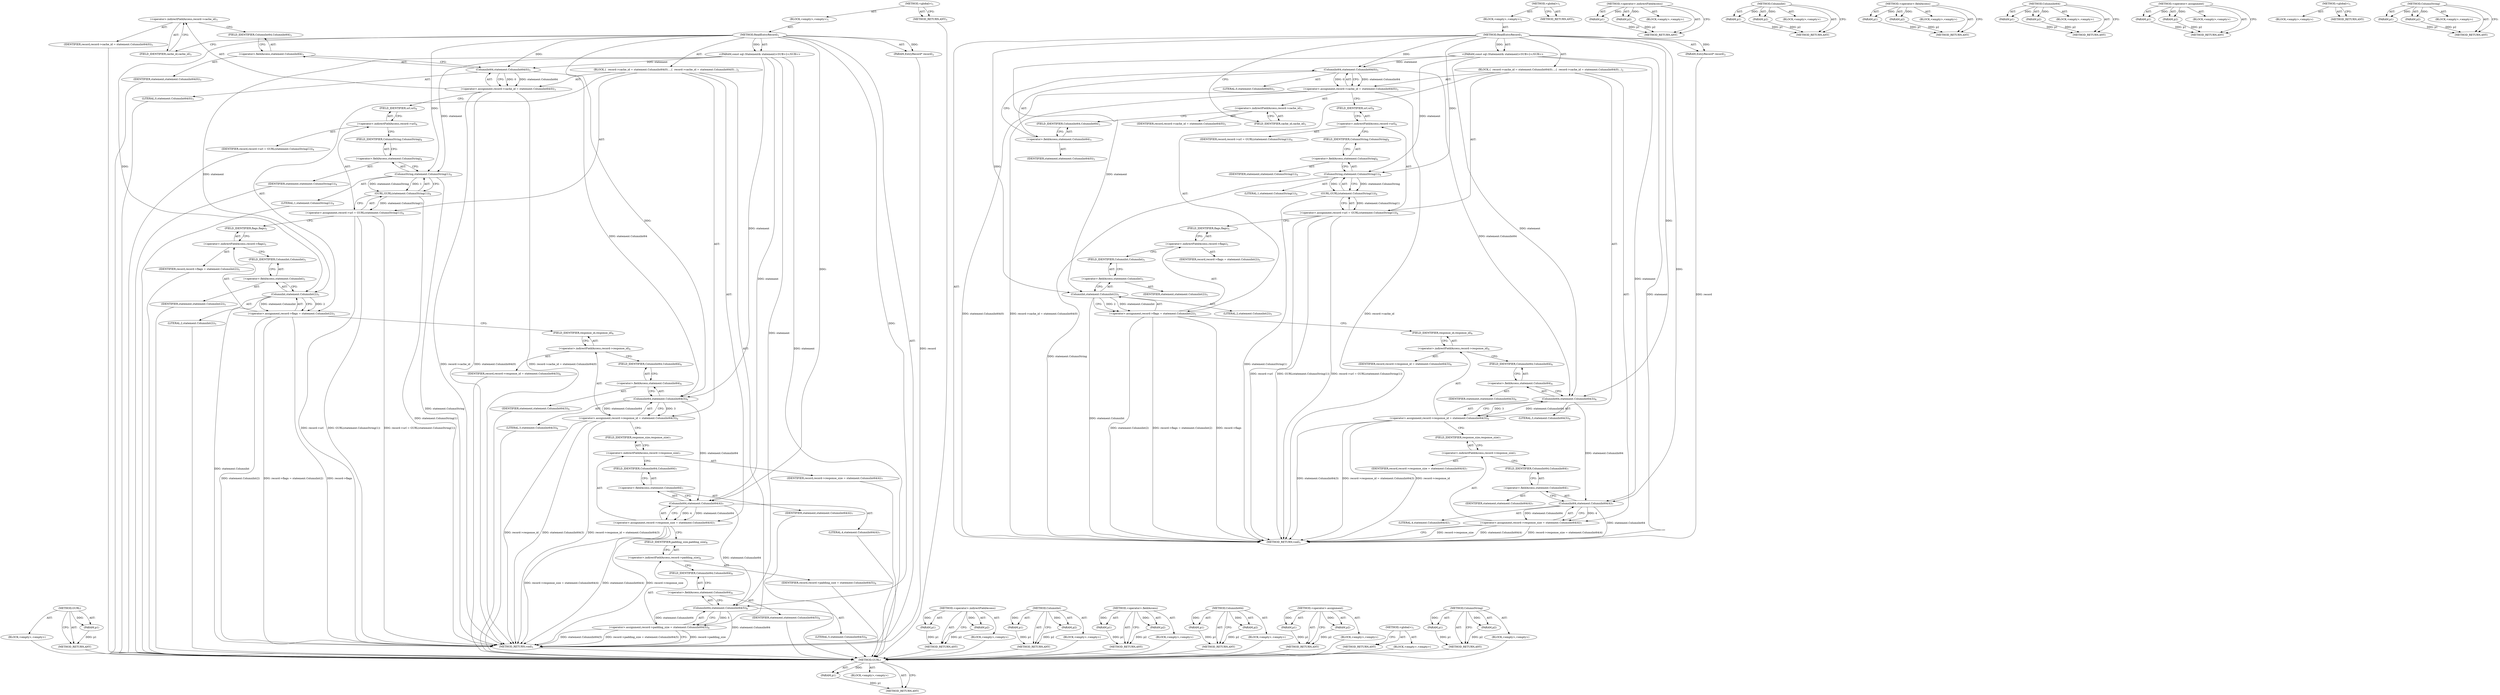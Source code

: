 digraph "ColumnString" {
vulnerable_99 [label=<(METHOD,GURL)>];
vulnerable_100 [label=<(PARAM,p1)>];
vulnerable_101 [label=<(BLOCK,&lt;empty&gt;,&lt;empty&gt;)>];
vulnerable_102 [label=<(METHOD_RETURN,ANY)>];
vulnerable_6 [label=<(METHOD,&lt;global&gt;)<SUB>1</SUB>>];
vulnerable_7 [label=<(BLOCK,&lt;empty&gt;,&lt;empty&gt;)<SUB>1</SUB>>];
vulnerable_8 [label=<(METHOD,ReadEntryRecord)<SUB>1</SUB>>];
vulnerable_9 [label="<(PARAM,const sql::Statement&amp; statement)<SUB>2</SUB>>"];
vulnerable_10 [label=<(PARAM,EntryRecord* record)<SUB>2</SUB>>];
vulnerable_11 [label=<(BLOCK,{
  record-&gt;cache_id = statement.ColumnInt64(0)...,{
  record-&gt;cache_id = statement.ColumnInt64(0)...)<SUB>2</SUB>>];
vulnerable_12 [label=<(&lt;operator&gt;.assignment,record-&gt;cache_id = statement.ColumnInt64(0))<SUB>3</SUB>>];
vulnerable_13 [label=<(&lt;operator&gt;.indirectFieldAccess,record-&gt;cache_id)<SUB>3</SUB>>];
vulnerable_14 [label=<(IDENTIFIER,record,record-&gt;cache_id = statement.ColumnInt64(0))<SUB>3</SUB>>];
vulnerable_15 [label=<(FIELD_IDENTIFIER,cache_id,cache_id)<SUB>3</SUB>>];
vulnerable_16 [label=<(ColumnInt64,statement.ColumnInt64(0))<SUB>3</SUB>>];
vulnerable_17 [label=<(&lt;operator&gt;.fieldAccess,statement.ColumnInt64)<SUB>3</SUB>>];
vulnerable_18 [label=<(IDENTIFIER,statement,statement.ColumnInt64(0))<SUB>3</SUB>>];
vulnerable_19 [label=<(FIELD_IDENTIFIER,ColumnInt64,ColumnInt64)<SUB>3</SUB>>];
vulnerable_20 [label=<(LITERAL,0,statement.ColumnInt64(0))<SUB>3</SUB>>];
vulnerable_21 [label=<(&lt;operator&gt;.assignment,record-&gt;url = GURL(statement.ColumnString(1)))<SUB>4</SUB>>];
vulnerable_22 [label=<(&lt;operator&gt;.indirectFieldAccess,record-&gt;url)<SUB>4</SUB>>];
vulnerable_23 [label=<(IDENTIFIER,record,record-&gt;url = GURL(statement.ColumnString(1)))<SUB>4</SUB>>];
vulnerable_24 [label=<(FIELD_IDENTIFIER,url,url)<SUB>4</SUB>>];
vulnerable_25 [label=<(GURL,GURL(statement.ColumnString(1)))<SUB>4</SUB>>];
vulnerable_26 [label=<(ColumnString,statement.ColumnString(1))<SUB>4</SUB>>];
vulnerable_27 [label=<(&lt;operator&gt;.fieldAccess,statement.ColumnString)<SUB>4</SUB>>];
vulnerable_28 [label=<(IDENTIFIER,statement,statement.ColumnString(1))<SUB>4</SUB>>];
vulnerable_29 [label=<(FIELD_IDENTIFIER,ColumnString,ColumnString)<SUB>4</SUB>>];
vulnerable_30 [label=<(LITERAL,1,statement.ColumnString(1))<SUB>4</SUB>>];
vulnerable_31 [label=<(&lt;operator&gt;.assignment,record-&gt;flags = statement.ColumnInt(2))<SUB>5</SUB>>];
vulnerable_32 [label=<(&lt;operator&gt;.indirectFieldAccess,record-&gt;flags)<SUB>5</SUB>>];
vulnerable_33 [label=<(IDENTIFIER,record,record-&gt;flags = statement.ColumnInt(2))<SUB>5</SUB>>];
vulnerable_34 [label=<(FIELD_IDENTIFIER,flags,flags)<SUB>5</SUB>>];
vulnerable_35 [label=<(ColumnInt,statement.ColumnInt(2))<SUB>5</SUB>>];
vulnerable_36 [label=<(&lt;operator&gt;.fieldAccess,statement.ColumnInt)<SUB>5</SUB>>];
vulnerable_37 [label=<(IDENTIFIER,statement,statement.ColumnInt(2))<SUB>5</SUB>>];
vulnerable_38 [label=<(FIELD_IDENTIFIER,ColumnInt,ColumnInt)<SUB>5</SUB>>];
vulnerable_39 [label=<(LITERAL,2,statement.ColumnInt(2))<SUB>5</SUB>>];
vulnerable_40 [label=<(&lt;operator&gt;.assignment,record-&gt;response_id = statement.ColumnInt64(3))<SUB>6</SUB>>];
vulnerable_41 [label=<(&lt;operator&gt;.indirectFieldAccess,record-&gt;response_id)<SUB>6</SUB>>];
vulnerable_42 [label=<(IDENTIFIER,record,record-&gt;response_id = statement.ColumnInt64(3))<SUB>6</SUB>>];
vulnerable_43 [label=<(FIELD_IDENTIFIER,response_id,response_id)<SUB>6</SUB>>];
vulnerable_44 [label=<(ColumnInt64,statement.ColumnInt64(3))<SUB>6</SUB>>];
vulnerable_45 [label=<(&lt;operator&gt;.fieldAccess,statement.ColumnInt64)<SUB>6</SUB>>];
vulnerable_46 [label=<(IDENTIFIER,statement,statement.ColumnInt64(3))<SUB>6</SUB>>];
vulnerable_47 [label=<(FIELD_IDENTIFIER,ColumnInt64,ColumnInt64)<SUB>6</SUB>>];
vulnerable_48 [label=<(LITERAL,3,statement.ColumnInt64(3))<SUB>6</SUB>>];
vulnerable_49 [label=<(&lt;operator&gt;.assignment,record-&gt;response_size = statement.ColumnInt64(4))<SUB>7</SUB>>];
vulnerable_50 [label=<(&lt;operator&gt;.indirectFieldAccess,record-&gt;response_size)<SUB>7</SUB>>];
vulnerable_51 [label=<(IDENTIFIER,record,record-&gt;response_size = statement.ColumnInt64(4))<SUB>7</SUB>>];
vulnerable_52 [label=<(FIELD_IDENTIFIER,response_size,response_size)<SUB>7</SUB>>];
vulnerable_53 [label=<(ColumnInt64,statement.ColumnInt64(4))<SUB>7</SUB>>];
vulnerable_54 [label=<(&lt;operator&gt;.fieldAccess,statement.ColumnInt64)<SUB>7</SUB>>];
vulnerable_55 [label=<(IDENTIFIER,statement,statement.ColumnInt64(4))<SUB>7</SUB>>];
vulnerable_56 [label=<(FIELD_IDENTIFIER,ColumnInt64,ColumnInt64)<SUB>7</SUB>>];
vulnerable_57 [label=<(LITERAL,4,statement.ColumnInt64(4))<SUB>7</SUB>>];
vulnerable_58 [label=<(METHOD_RETURN,void)<SUB>1</SUB>>];
vulnerable_60 [label=<(METHOD_RETURN,ANY)<SUB>1</SUB>>];
vulnerable_84 [label=<(METHOD,&lt;operator&gt;.indirectFieldAccess)>];
vulnerable_85 [label=<(PARAM,p1)>];
vulnerable_86 [label=<(PARAM,p2)>];
vulnerable_87 [label=<(BLOCK,&lt;empty&gt;,&lt;empty&gt;)>];
vulnerable_88 [label=<(METHOD_RETURN,ANY)>];
vulnerable_108 [label=<(METHOD,ColumnInt)>];
vulnerable_109 [label=<(PARAM,p1)>];
vulnerable_110 [label=<(PARAM,p2)>];
vulnerable_111 [label=<(BLOCK,&lt;empty&gt;,&lt;empty&gt;)>];
vulnerable_112 [label=<(METHOD_RETURN,ANY)>];
vulnerable_94 [label=<(METHOD,&lt;operator&gt;.fieldAccess)>];
vulnerable_95 [label=<(PARAM,p1)>];
vulnerable_96 [label=<(PARAM,p2)>];
vulnerable_97 [label=<(BLOCK,&lt;empty&gt;,&lt;empty&gt;)>];
vulnerable_98 [label=<(METHOD_RETURN,ANY)>];
vulnerable_89 [label=<(METHOD,ColumnInt64)>];
vulnerable_90 [label=<(PARAM,p1)>];
vulnerable_91 [label=<(PARAM,p2)>];
vulnerable_92 [label=<(BLOCK,&lt;empty&gt;,&lt;empty&gt;)>];
vulnerable_93 [label=<(METHOD_RETURN,ANY)>];
vulnerable_79 [label=<(METHOD,&lt;operator&gt;.assignment)>];
vulnerable_80 [label=<(PARAM,p1)>];
vulnerable_81 [label=<(PARAM,p2)>];
vulnerable_82 [label=<(BLOCK,&lt;empty&gt;,&lt;empty&gt;)>];
vulnerable_83 [label=<(METHOD_RETURN,ANY)>];
vulnerable_73 [label=<(METHOD,&lt;global&gt;)<SUB>1</SUB>>];
vulnerable_74 [label=<(BLOCK,&lt;empty&gt;,&lt;empty&gt;)>];
vulnerable_75 [label=<(METHOD_RETURN,ANY)>];
vulnerable_103 [label=<(METHOD,ColumnString)>];
vulnerable_104 [label=<(PARAM,p1)>];
vulnerable_105 [label=<(PARAM,p2)>];
vulnerable_106 [label=<(BLOCK,&lt;empty&gt;,&lt;empty&gt;)>];
vulnerable_107 [label=<(METHOD_RETURN,ANY)>];
fixed_108 [label=<(METHOD,GURL)>];
fixed_109 [label=<(PARAM,p1)>];
fixed_110 [label=<(BLOCK,&lt;empty&gt;,&lt;empty&gt;)>];
fixed_111 [label=<(METHOD_RETURN,ANY)>];
fixed_6 [label=<(METHOD,&lt;global&gt;)<SUB>1</SUB>>];
fixed_7 [label=<(BLOCK,&lt;empty&gt;,&lt;empty&gt;)<SUB>1</SUB>>];
fixed_8 [label=<(METHOD,ReadEntryRecord)<SUB>1</SUB>>];
fixed_9 [label="<(PARAM,const sql::Statement&amp; statement)<SUB>2</SUB>>"];
fixed_10 [label=<(PARAM,EntryRecord* record)<SUB>2</SUB>>];
fixed_11 [label=<(BLOCK,{
  record-&gt;cache_id = statement.ColumnInt64(0)...,{
  record-&gt;cache_id = statement.ColumnInt64(0)...)<SUB>2</SUB>>];
fixed_12 [label=<(&lt;operator&gt;.assignment,record-&gt;cache_id = statement.ColumnInt64(0))<SUB>3</SUB>>];
fixed_13 [label=<(&lt;operator&gt;.indirectFieldAccess,record-&gt;cache_id)<SUB>3</SUB>>];
fixed_14 [label=<(IDENTIFIER,record,record-&gt;cache_id = statement.ColumnInt64(0))<SUB>3</SUB>>];
fixed_15 [label=<(FIELD_IDENTIFIER,cache_id,cache_id)<SUB>3</SUB>>];
fixed_16 [label=<(ColumnInt64,statement.ColumnInt64(0))<SUB>3</SUB>>];
fixed_17 [label=<(&lt;operator&gt;.fieldAccess,statement.ColumnInt64)<SUB>3</SUB>>];
fixed_18 [label=<(IDENTIFIER,statement,statement.ColumnInt64(0))<SUB>3</SUB>>];
fixed_19 [label=<(FIELD_IDENTIFIER,ColumnInt64,ColumnInt64)<SUB>3</SUB>>];
fixed_20 [label=<(LITERAL,0,statement.ColumnInt64(0))<SUB>3</SUB>>];
fixed_21 [label=<(&lt;operator&gt;.assignment,record-&gt;url = GURL(statement.ColumnString(1)))<SUB>4</SUB>>];
fixed_22 [label=<(&lt;operator&gt;.indirectFieldAccess,record-&gt;url)<SUB>4</SUB>>];
fixed_23 [label=<(IDENTIFIER,record,record-&gt;url = GURL(statement.ColumnString(1)))<SUB>4</SUB>>];
fixed_24 [label=<(FIELD_IDENTIFIER,url,url)<SUB>4</SUB>>];
fixed_25 [label=<(GURL,GURL(statement.ColumnString(1)))<SUB>4</SUB>>];
fixed_26 [label=<(ColumnString,statement.ColumnString(1))<SUB>4</SUB>>];
fixed_27 [label=<(&lt;operator&gt;.fieldAccess,statement.ColumnString)<SUB>4</SUB>>];
fixed_28 [label=<(IDENTIFIER,statement,statement.ColumnString(1))<SUB>4</SUB>>];
fixed_29 [label=<(FIELD_IDENTIFIER,ColumnString,ColumnString)<SUB>4</SUB>>];
fixed_30 [label=<(LITERAL,1,statement.ColumnString(1))<SUB>4</SUB>>];
fixed_31 [label=<(&lt;operator&gt;.assignment,record-&gt;flags = statement.ColumnInt(2))<SUB>5</SUB>>];
fixed_32 [label=<(&lt;operator&gt;.indirectFieldAccess,record-&gt;flags)<SUB>5</SUB>>];
fixed_33 [label=<(IDENTIFIER,record,record-&gt;flags = statement.ColumnInt(2))<SUB>5</SUB>>];
fixed_34 [label=<(FIELD_IDENTIFIER,flags,flags)<SUB>5</SUB>>];
fixed_35 [label=<(ColumnInt,statement.ColumnInt(2))<SUB>5</SUB>>];
fixed_36 [label=<(&lt;operator&gt;.fieldAccess,statement.ColumnInt)<SUB>5</SUB>>];
fixed_37 [label=<(IDENTIFIER,statement,statement.ColumnInt(2))<SUB>5</SUB>>];
fixed_38 [label=<(FIELD_IDENTIFIER,ColumnInt,ColumnInt)<SUB>5</SUB>>];
fixed_39 [label=<(LITERAL,2,statement.ColumnInt(2))<SUB>5</SUB>>];
fixed_40 [label=<(&lt;operator&gt;.assignment,record-&gt;response_id = statement.ColumnInt64(3))<SUB>6</SUB>>];
fixed_41 [label=<(&lt;operator&gt;.indirectFieldAccess,record-&gt;response_id)<SUB>6</SUB>>];
fixed_42 [label=<(IDENTIFIER,record,record-&gt;response_id = statement.ColumnInt64(3))<SUB>6</SUB>>];
fixed_43 [label=<(FIELD_IDENTIFIER,response_id,response_id)<SUB>6</SUB>>];
fixed_44 [label=<(ColumnInt64,statement.ColumnInt64(3))<SUB>6</SUB>>];
fixed_45 [label=<(&lt;operator&gt;.fieldAccess,statement.ColumnInt64)<SUB>6</SUB>>];
fixed_46 [label=<(IDENTIFIER,statement,statement.ColumnInt64(3))<SUB>6</SUB>>];
fixed_47 [label=<(FIELD_IDENTIFIER,ColumnInt64,ColumnInt64)<SUB>6</SUB>>];
fixed_48 [label=<(LITERAL,3,statement.ColumnInt64(3))<SUB>6</SUB>>];
fixed_49 [label=<(&lt;operator&gt;.assignment,record-&gt;response_size = statement.ColumnInt64(4))<SUB>7</SUB>>];
fixed_50 [label=<(&lt;operator&gt;.indirectFieldAccess,record-&gt;response_size)<SUB>7</SUB>>];
fixed_51 [label=<(IDENTIFIER,record,record-&gt;response_size = statement.ColumnInt64(4))<SUB>7</SUB>>];
fixed_52 [label=<(FIELD_IDENTIFIER,response_size,response_size)<SUB>7</SUB>>];
fixed_53 [label=<(ColumnInt64,statement.ColumnInt64(4))<SUB>7</SUB>>];
fixed_54 [label=<(&lt;operator&gt;.fieldAccess,statement.ColumnInt64)<SUB>7</SUB>>];
fixed_55 [label=<(IDENTIFIER,statement,statement.ColumnInt64(4))<SUB>7</SUB>>];
fixed_56 [label=<(FIELD_IDENTIFIER,ColumnInt64,ColumnInt64)<SUB>7</SUB>>];
fixed_57 [label=<(LITERAL,4,statement.ColumnInt64(4))<SUB>7</SUB>>];
fixed_58 [label=<(&lt;operator&gt;.assignment,record-&gt;padding_size = statement.ColumnInt64(5))<SUB>8</SUB>>];
fixed_59 [label=<(&lt;operator&gt;.indirectFieldAccess,record-&gt;padding_size)<SUB>8</SUB>>];
fixed_60 [label=<(IDENTIFIER,record,record-&gt;padding_size = statement.ColumnInt64(5))<SUB>8</SUB>>];
fixed_61 [label=<(FIELD_IDENTIFIER,padding_size,padding_size)<SUB>8</SUB>>];
fixed_62 [label=<(ColumnInt64,statement.ColumnInt64(5))<SUB>8</SUB>>];
fixed_63 [label=<(&lt;operator&gt;.fieldAccess,statement.ColumnInt64)<SUB>8</SUB>>];
fixed_64 [label=<(IDENTIFIER,statement,statement.ColumnInt64(5))<SUB>8</SUB>>];
fixed_65 [label=<(FIELD_IDENTIFIER,ColumnInt64,ColumnInt64)<SUB>8</SUB>>];
fixed_66 [label=<(LITERAL,5,statement.ColumnInt64(5))<SUB>8</SUB>>];
fixed_67 [label=<(METHOD_RETURN,void)<SUB>1</SUB>>];
fixed_69 [label=<(METHOD_RETURN,ANY)<SUB>1</SUB>>];
fixed_93 [label=<(METHOD,&lt;operator&gt;.indirectFieldAccess)>];
fixed_94 [label=<(PARAM,p1)>];
fixed_95 [label=<(PARAM,p2)>];
fixed_96 [label=<(BLOCK,&lt;empty&gt;,&lt;empty&gt;)>];
fixed_97 [label=<(METHOD_RETURN,ANY)>];
fixed_117 [label=<(METHOD,ColumnInt)>];
fixed_118 [label=<(PARAM,p1)>];
fixed_119 [label=<(PARAM,p2)>];
fixed_120 [label=<(BLOCK,&lt;empty&gt;,&lt;empty&gt;)>];
fixed_121 [label=<(METHOD_RETURN,ANY)>];
fixed_103 [label=<(METHOD,&lt;operator&gt;.fieldAccess)>];
fixed_104 [label=<(PARAM,p1)>];
fixed_105 [label=<(PARAM,p2)>];
fixed_106 [label=<(BLOCK,&lt;empty&gt;,&lt;empty&gt;)>];
fixed_107 [label=<(METHOD_RETURN,ANY)>];
fixed_98 [label=<(METHOD,ColumnInt64)>];
fixed_99 [label=<(PARAM,p1)>];
fixed_100 [label=<(PARAM,p2)>];
fixed_101 [label=<(BLOCK,&lt;empty&gt;,&lt;empty&gt;)>];
fixed_102 [label=<(METHOD_RETURN,ANY)>];
fixed_88 [label=<(METHOD,&lt;operator&gt;.assignment)>];
fixed_89 [label=<(PARAM,p1)>];
fixed_90 [label=<(PARAM,p2)>];
fixed_91 [label=<(BLOCK,&lt;empty&gt;,&lt;empty&gt;)>];
fixed_92 [label=<(METHOD_RETURN,ANY)>];
fixed_82 [label=<(METHOD,&lt;global&gt;)<SUB>1</SUB>>];
fixed_83 [label=<(BLOCK,&lt;empty&gt;,&lt;empty&gt;)>];
fixed_84 [label=<(METHOD_RETURN,ANY)>];
fixed_112 [label=<(METHOD,ColumnString)>];
fixed_113 [label=<(PARAM,p1)>];
fixed_114 [label=<(PARAM,p2)>];
fixed_115 [label=<(BLOCK,&lt;empty&gt;,&lt;empty&gt;)>];
fixed_116 [label=<(METHOD_RETURN,ANY)>];
vulnerable_99 -> vulnerable_100  [key=0, label="AST: "];
vulnerable_99 -> vulnerable_100  [key=1, label="DDG: "];
vulnerable_99 -> vulnerable_101  [key=0, label="AST: "];
vulnerable_99 -> vulnerable_102  [key=0, label="AST: "];
vulnerable_99 -> vulnerable_102  [key=1, label="CFG: "];
vulnerable_100 -> vulnerable_102  [key=0, label="DDG: p1"];
vulnerable_6 -> vulnerable_7  [key=0, label="AST: "];
vulnerable_6 -> vulnerable_60  [key=0, label="AST: "];
vulnerable_6 -> vulnerable_60  [key=1, label="CFG: "];
vulnerable_7 -> vulnerable_8  [key=0, label="AST: "];
vulnerable_8 -> vulnerable_9  [key=0, label="AST: "];
vulnerable_8 -> vulnerable_9  [key=1, label="DDG: "];
vulnerable_8 -> vulnerable_10  [key=0, label="AST: "];
vulnerable_8 -> vulnerable_10  [key=1, label="DDG: "];
vulnerable_8 -> vulnerable_11  [key=0, label="AST: "];
vulnerable_8 -> vulnerable_58  [key=0, label="AST: "];
vulnerable_8 -> vulnerable_15  [key=0, label="CFG: "];
vulnerable_8 -> vulnerable_16  [key=0, label="DDG: "];
vulnerable_8 -> vulnerable_35  [key=0, label="DDG: "];
vulnerable_8 -> vulnerable_44  [key=0, label="DDG: "];
vulnerable_8 -> vulnerable_53  [key=0, label="DDG: "];
vulnerable_8 -> vulnerable_26  [key=0, label="DDG: "];
vulnerable_9 -> vulnerable_58  [key=0, label="DDG: statement"];
vulnerable_9 -> vulnerable_16  [key=0, label="DDG: statement"];
vulnerable_9 -> vulnerable_35  [key=0, label="DDG: statement"];
vulnerable_9 -> vulnerable_44  [key=0, label="DDG: statement"];
vulnerable_9 -> vulnerable_53  [key=0, label="DDG: statement"];
vulnerable_9 -> vulnerable_26  [key=0, label="DDG: statement"];
vulnerable_10 -> vulnerable_58  [key=0, label="DDG: record"];
vulnerable_11 -> vulnerable_12  [key=0, label="AST: "];
vulnerable_11 -> vulnerable_21  [key=0, label="AST: "];
vulnerable_11 -> vulnerable_31  [key=0, label="AST: "];
vulnerable_11 -> vulnerable_40  [key=0, label="AST: "];
vulnerable_11 -> vulnerable_49  [key=0, label="AST: "];
vulnerable_12 -> vulnerable_13  [key=0, label="AST: "];
vulnerable_12 -> vulnerable_16  [key=0, label="AST: "];
vulnerable_12 -> vulnerable_24  [key=0, label="CFG: "];
vulnerable_12 -> vulnerable_58  [key=0, label="DDG: record-&gt;cache_id"];
vulnerable_12 -> vulnerable_58  [key=1, label="DDG: statement.ColumnInt64(0)"];
vulnerable_12 -> vulnerable_58  [key=2, label="DDG: record-&gt;cache_id = statement.ColumnInt64(0)"];
vulnerable_13 -> vulnerable_14  [key=0, label="AST: "];
vulnerable_13 -> vulnerable_15  [key=0, label="AST: "];
vulnerable_13 -> vulnerable_19  [key=0, label="CFG: "];
vulnerable_15 -> vulnerable_13  [key=0, label="CFG: "];
vulnerable_16 -> vulnerable_17  [key=0, label="AST: "];
vulnerable_16 -> vulnerable_20  [key=0, label="AST: "];
vulnerable_16 -> vulnerable_12  [key=0, label="CFG: "];
vulnerable_16 -> vulnerable_12  [key=1, label="DDG: statement.ColumnInt64"];
vulnerable_16 -> vulnerable_12  [key=2, label="DDG: 0"];
vulnerable_16 -> vulnerable_44  [key=0, label="DDG: statement.ColumnInt64"];
vulnerable_17 -> vulnerable_18  [key=0, label="AST: "];
vulnerable_17 -> vulnerable_19  [key=0, label="AST: "];
vulnerable_17 -> vulnerable_16  [key=0, label="CFG: "];
vulnerable_19 -> vulnerable_17  [key=0, label="CFG: "];
vulnerable_21 -> vulnerable_22  [key=0, label="AST: "];
vulnerable_21 -> vulnerable_25  [key=0, label="AST: "];
vulnerable_21 -> vulnerable_34  [key=0, label="CFG: "];
vulnerable_21 -> vulnerable_58  [key=0, label="DDG: record-&gt;url"];
vulnerable_21 -> vulnerable_58  [key=1, label="DDG: GURL(statement.ColumnString(1))"];
vulnerable_21 -> vulnerable_58  [key=2, label="DDG: record-&gt;url = GURL(statement.ColumnString(1))"];
vulnerable_22 -> vulnerable_23  [key=0, label="AST: "];
vulnerable_22 -> vulnerable_24  [key=0, label="AST: "];
vulnerable_22 -> vulnerable_29  [key=0, label="CFG: "];
vulnerable_24 -> vulnerable_22  [key=0, label="CFG: "];
vulnerable_25 -> vulnerable_26  [key=0, label="AST: "];
vulnerable_25 -> vulnerable_21  [key=0, label="CFG: "];
vulnerable_25 -> vulnerable_21  [key=1, label="DDG: statement.ColumnString(1)"];
vulnerable_25 -> vulnerable_58  [key=0, label="DDG: statement.ColumnString(1)"];
vulnerable_26 -> vulnerable_27  [key=0, label="AST: "];
vulnerable_26 -> vulnerable_30  [key=0, label="AST: "];
vulnerable_26 -> vulnerable_25  [key=0, label="CFG: "];
vulnerable_26 -> vulnerable_25  [key=1, label="DDG: statement.ColumnString"];
vulnerable_26 -> vulnerable_25  [key=2, label="DDG: 1"];
vulnerable_26 -> vulnerable_58  [key=0, label="DDG: statement.ColumnString"];
vulnerable_27 -> vulnerable_28  [key=0, label="AST: "];
vulnerable_27 -> vulnerable_29  [key=0, label="AST: "];
vulnerable_27 -> vulnerable_26  [key=0, label="CFG: "];
vulnerable_29 -> vulnerable_27  [key=0, label="CFG: "];
vulnerable_31 -> vulnerable_32  [key=0, label="AST: "];
vulnerable_31 -> vulnerable_35  [key=0, label="AST: "];
vulnerable_31 -> vulnerable_43  [key=0, label="CFG: "];
vulnerable_31 -> vulnerable_58  [key=0, label="DDG: record-&gt;flags"];
vulnerable_31 -> vulnerable_58  [key=1, label="DDG: statement.ColumnInt(2)"];
vulnerable_31 -> vulnerable_58  [key=2, label="DDG: record-&gt;flags = statement.ColumnInt(2)"];
vulnerable_32 -> vulnerable_33  [key=0, label="AST: "];
vulnerable_32 -> vulnerable_34  [key=0, label="AST: "];
vulnerable_32 -> vulnerable_38  [key=0, label="CFG: "];
vulnerable_34 -> vulnerable_32  [key=0, label="CFG: "];
vulnerable_35 -> vulnerable_36  [key=0, label="AST: "];
vulnerable_35 -> vulnerable_39  [key=0, label="AST: "];
vulnerable_35 -> vulnerable_31  [key=0, label="CFG: "];
vulnerable_35 -> vulnerable_31  [key=1, label="DDG: statement.ColumnInt"];
vulnerable_35 -> vulnerable_31  [key=2, label="DDG: 2"];
vulnerable_35 -> vulnerable_58  [key=0, label="DDG: statement.ColumnInt"];
vulnerable_36 -> vulnerable_37  [key=0, label="AST: "];
vulnerable_36 -> vulnerable_38  [key=0, label="AST: "];
vulnerable_36 -> vulnerable_35  [key=0, label="CFG: "];
vulnerable_38 -> vulnerable_36  [key=0, label="CFG: "];
vulnerable_40 -> vulnerable_41  [key=0, label="AST: "];
vulnerable_40 -> vulnerable_44  [key=0, label="AST: "];
vulnerable_40 -> vulnerable_52  [key=0, label="CFG: "];
vulnerable_40 -> vulnerable_58  [key=0, label="DDG: record-&gt;response_id"];
vulnerable_40 -> vulnerable_58  [key=1, label="DDG: statement.ColumnInt64(3)"];
vulnerable_40 -> vulnerable_58  [key=2, label="DDG: record-&gt;response_id = statement.ColumnInt64(3)"];
vulnerable_41 -> vulnerable_42  [key=0, label="AST: "];
vulnerable_41 -> vulnerable_43  [key=0, label="AST: "];
vulnerable_41 -> vulnerable_47  [key=0, label="CFG: "];
vulnerable_43 -> vulnerable_41  [key=0, label="CFG: "];
vulnerable_44 -> vulnerable_45  [key=0, label="AST: "];
vulnerable_44 -> vulnerable_48  [key=0, label="AST: "];
vulnerable_44 -> vulnerable_40  [key=0, label="CFG: "];
vulnerable_44 -> vulnerable_40  [key=1, label="DDG: statement.ColumnInt64"];
vulnerable_44 -> vulnerable_40  [key=2, label="DDG: 3"];
vulnerable_44 -> vulnerable_53  [key=0, label="DDG: statement.ColumnInt64"];
vulnerable_45 -> vulnerable_46  [key=0, label="AST: "];
vulnerable_45 -> vulnerable_47  [key=0, label="AST: "];
vulnerable_45 -> vulnerable_44  [key=0, label="CFG: "];
vulnerable_47 -> vulnerable_45  [key=0, label="CFG: "];
vulnerable_49 -> vulnerable_50  [key=0, label="AST: "];
vulnerable_49 -> vulnerable_53  [key=0, label="AST: "];
vulnerable_49 -> vulnerable_58  [key=0, label="CFG: "];
vulnerable_49 -> vulnerable_58  [key=1, label="DDG: record-&gt;response_size"];
vulnerable_49 -> vulnerable_58  [key=2, label="DDG: statement.ColumnInt64(4)"];
vulnerable_49 -> vulnerable_58  [key=3, label="DDG: record-&gt;response_size = statement.ColumnInt64(4)"];
vulnerable_50 -> vulnerable_51  [key=0, label="AST: "];
vulnerable_50 -> vulnerable_52  [key=0, label="AST: "];
vulnerable_50 -> vulnerable_56  [key=0, label="CFG: "];
vulnerable_52 -> vulnerable_50  [key=0, label="CFG: "];
vulnerable_53 -> vulnerable_54  [key=0, label="AST: "];
vulnerable_53 -> vulnerable_57  [key=0, label="AST: "];
vulnerable_53 -> vulnerable_49  [key=0, label="CFG: "];
vulnerable_53 -> vulnerable_49  [key=1, label="DDG: statement.ColumnInt64"];
vulnerable_53 -> vulnerable_49  [key=2, label="DDG: 4"];
vulnerable_53 -> vulnerable_58  [key=0, label="DDG: statement.ColumnInt64"];
vulnerable_54 -> vulnerable_55  [key=0, label="AST: "];
vulnerable_54 -> vulnerable_56  [key=0, label="AST: "];
vulnerable_54 -> vulnerable_53  [key=0, label="CFG: "];
vulnerable_56 -> vulnerable_54  [key=0, label="CFG: "];
vulnerable_84 -> vulnerable_85  [key=0, label="AST: "];
vulnerable_84 -> vulnerable_85  [key=1, label="DDG: "];
vulnerable_84 -> vulnerable_87  [key=0, label="AST: "];
vulnerable_84 -> vulnerable_86  [key=0, label="AST: "];
vulnerable_84 -> vulnerable_86  [key=1, label="DDG: "];
vulnerable_84 -> vulnerable_88  [key=0, label="AST: "];
vulnerable_84 -> vulnerable_88  [key=1, label="CFG: "];
vulnerable_85 -> vulnerable_88  [key=0, label="DDG: p1"];
vulnerable_86 -> vulnerable_88  [key=0, label="DDG: p2"];
vulnerable_108 -> vulnerable_109  [key=0, label="AST: "];
vulnerable_108 -> vulnerable_109  [key=1, label="DDG: "];
vulnerable_108 -> vulnerable_111  [key=0, label="AST: "];
vulnerable_108 -> vulnerable_110  [key=0, label="AST: "];
vulnerable_108 -> vulnerable_110  [key=1, label="DDG: "];
vulnerable_108 -> vulnerable_112  [key=0, label="AST: "];
vulnerable_108 -> vulnerable_112  [key=1, label="CFG: "];
vulnerable_109 -> vulnerable_112  [key=0, label="DDG: p1"];
vulnerable_110 -> vulnerable_112  [key=0, label="DDG: p2"];
vulnerable_94 -> vulnerable_95  [key=0, label="AST: "];
vulnerable_94 -> vulnerable_95  [key=1, label="DDG: "];
vulnerable_94 -> vulnerable_97  [key=0, label="AST: "];
vulnerable_94 -> vulnerable_96  [key=0, label="AST: "];
vulnerable_94 -> vulnerable_96  [key=1, label="DDG: "];
vulnerable_94 -> vulnerable_98  [key=0, label="AST: "];
vulnerable_94 -> vulnerable_98  [key=1, label="CFG: "];
vulnerable_95 -> vulnerable_98  [key=0, label="DDG: p1"];
vulnerable_96 -> vulnerable_98  [key=0, label="DDG: p2"];
vulnerable_89 -> vulnerable_90  [key=0, label="AST: "];
vulnerable_89 -> vulnerable_90  [key=1, label="DDG: "];
vulnerable_89 -> vulnerable_92  [key=0, label="AST: "];
vulnerable_89 -> vulnerable_91  [key=0, label="AST: "];
vulnerable_89 -> vulnerable_91  [key=1, label="DDG: "];
vulnerable_89 -> vulnerable_93  [key=0, label="AST: "];
vulnerable_89 -> vulnerable_93  [key=1, label="CFG: "];
vulnerable_90 -> vulnerable_93  [key=0, label="DDG: p1"];
vulnerable_91 -> vulnerable_93  [key=0, label="DDG: p2"];
vulnerable_79 -> vulnerable_80  [key=0, label="AST: "];
vulnerable_79 -> vulnerable_80  [key=1, label="DDG: "];
vulnerable_79 -> vulnerable_82  [key=0, label="AST: "];
vulnerable_79 -> vulnerable_81  [key=0, label="AST: "];
vulnerable_79 -> vulnerable_81  [key=1, label="DDG: "];
vulnerable_79 -> vulnerable_83  [key=0, label="AST: "];
vulnerable_79 -> vulnerable_83  [key=1, label="CFG: "];
vulnerable_80 -> vulnerable_83  [key=0, label="DDG: p1"];
vulnerable_81 -> vulnerable_83  [key=0, label="DDG: p2"];
vulnerable_73 -> vulnerable_74  [key=0, label="AST: "];
vulnerable_73 -> vulnerable_75  [key=0, label="AST: "];
vulnerable_73 -> vulnerable_75  [key=1, label="CFG: "];
vulnerable_103 -> vulnerable_104  [key=0, label="AST: "];
vulnerable_103 -> vulnerable_104  [key=1, label="DDG: "];
vulnerable_103 -> vulnerable_106  [key=0, label="AST: "];
vulnerable_103 -> vulnerable_105  [key=0, label="AST: "];
vulnerable_103 -> vulnerable_105  [key=1, label="DDG: "];
vulnerable_103 -> vulnerable_107  [key=0, label="AST: "];
vulnerable_103 -> vulnerable_107  [key=1, label="CFG: "];
vulnerable_104 -> vulnerable_107  [key=0, label="DDG: p1"];
vulnerable_105 -> vulnerable_107  [key=0, label="DDG: p2"];
fixed_108 -> fixed_109  [key=0, label="AST: "];
fixed_108 -> fixed_109  [key=1, label="DDG: "];
fixed_108 -> fixed_110  [key=0, label="AST: "];
fixed_108 -> fixed_111  [key=0, label="AST: "];
fixed_108 -> fixed_111  [key=1, label="CFG: "];
fixed_109 -> fixed_111  [key=0, label="DDG: p1"];
fixed_110 -> vulnerable_99  [key=0];
fixed_111 -> vulnerable_99  [key=0];
fixed_6 -> fixed_7  [key=0, label="AST: "];
fixed_6 -> fixed_69  [key=0, label="AST: "];
fixed_6 -> fixed_69  [key=1, label="CFG: "];
fixed_7 -> fixed_8  [key=0, label="AST: "];
fixed_8 -> fixed_9  [key=0, label="AST: "];
fixed_8 -> fixed_9  [key=1, label="DDG: "];
fixed_8 -> fixed_10  [key=0, label="AST: "];
fixed_8 -> fixed_10  [key=1, label="DDG: "];
fixed_8 -> fixed_11  [key=0, label="AST: "];
fixed_8 -> fixed_67  [key=0, label="AST: "];
fixed_8 -> fixed_15  [key=0, label="CFG: "];
fixed_8 -> fixed_16  [key=0, label="DDG: "];
fixed_8 -> fixed_35  [key=0, label="DDG: "];
fixed_8 -> fixed_44  [key=0, label="DDG: "];
fixed_8 -> fixed_53  [key=0, label="DDG: "];
fixed_8 -> fixed_62  [key=0, label="DDG: "];
fixed_8 -> fixed_26  [key=0, label="DDG: "];
fixed_9 -> fixed_67  [key=0, label="DDG: statement"];
fixed_9 -> fixed_16  [key=0, label="DDG: statement"];
fixed_9 -> fixed_35  [key=0, label="DDG: statement"];
fixed_9 -> fixed_44  [key=0, label="DDG: statement"];
fixed_9 -> fixed_53  [key=0, label="DDG: statement"];
fixed_9 -> fixed_62  [key=0, label="DDG: statement"];
fixed_9 -> fixed_26  [key=0, label="DDG: statement"];
fixed_10 -> fixed_67  [key=0, label="DDG: record"];
fixed_11 -> fixed_12  [key=0, label="AST: "];
fixed_11 -> fixed_21  [key=0, label="AST: "];
fixed_11 -> fixed_31  [key=0, label="AST: "];
fixed_11 -> fixed_40  [key=0, label="AST: "];
fixed_11 -> fixed_49  [key=0, label="AST: "];
fixed_11 -> fixed_58  [key=0, label="AST: "];
fixed_12 -> fixed_13  [key=0, label="AST: "];
fixed_12 -> fixed_16  [key=0, label="AST: "];
fixed_12 -> fixed_24  [key=0, label="CFG: "];
fixed_12 -> fixed_67  [key=0, label="DDG: record-&gt;cache_id"];
fixed_12 -> fixed_67  [key=1, label="DDG: statement.ColumnInt64(0)"];
fixed_12 -> fixed_67  [key=2, label="DDG: record-&gt;cache_id = statement.ColumnInt64(0)"];
fixed_13 -> fixed_14  [key=0, label="AST: "];
fixed_13 -> fixed_15  [key=0, label="AST: "];
fixed_13 -> fixed_19  [key=0, label="CFG: "];
fixed_14 -> vulnerable_99  [key=0];
fixed_15 -> fixed_13  [key=0, label="CFG: "];
fixed_16 -> fixed_17  [key=0, label="AST: "];
fixed_16 -> fixed_20  [key=0, label="AST: "];
fixed_16 -> fixed_12  [key=0, label="CFG: "];
fixed_16 -> fixed_12  [key=1, label="DDG: statement.ColumnInt64"];
fixed_16 -> fixed_12  [key=2, label="DDG: 0"];
fixed_16 -> fixed_44  [key=0, label="DDG: statement.ColumnInt64"];
fixed_17 -> fixed_18  [key=0, label="AST: "];
fixed_17 -> fixed_19  [key=0, label="AST: "];
fixed_17 -> fixed_16  [key=0, label="CFG: "];
fixed_18 -> vulnerable_99  [key=0];
fixed_19 -> fixed_17  [key=0, label="CFG: "];
fixed_20 -> vulnerable_99  [key=0];
fixed_21 -> fixed_22  [key=0, label="AST: "];
fixed_21 -> fixed_25  [key=0, label="AST: "];
fixed_21 -> fixed_34  [key=0, label="CFG: "];
fixed_21 -> fixed_67  [key=0, label="DDG: record-&gt;url"];
fixed_21 -> fixed_67  [key=1, label="DDG: GURL(statement.ColumnString(1))"];
fixed_21 -> fixed_67  [key=2, label="DDG: record-&gt;url = GURL(statement.ColumnString(1))"];
fixed_22 -> fixed_23  [key=0, label="AST: "];
fixed_22 -> fixed_24  [key=0, label="AST: "];
fixed_22 -> fixed_29  [key=0, label="CFG: "];
fixed_23 -> vulnerable_99  [key=0];
fixed_24 -> fixed_22  [key=0, label="CFG: "];
fixed_25 -> fixed_26  [key=0, label="AST: "];
fixed_25 -> fixed_21  [key=0, label="CFG: "];
fixed_25 -> fixed_21  [key=1, label="DDG: statement.ColumnString(1)"];
fixed_25 -> fixed_67  [key=0, label="DDG: statement.ColumnString(1)"];
fixed_26 -> fixed_27  [key=0, label="AST: "];
fixed_26 -> fixed_30  [key=0, label="AST: "];
fixed_26 -> fixed_25  [key=0, label="CFG: "];
fixed_26 -> fixed_25  [key=1, label="DDG: statement.ColumnString"];
fixed_26 -> fixed_25  [key=2, label="DDG: 1"];
fixed_26 -> fixed_67  [key=0, label="DDG: statement.ColumnString"];
fixed_27 -> fixed_28  [key=0, label="AST: "];
fixed_27 -> fixed_29  [key=0, label="AST: "];
fixed_27 -> fixed_26  [key=0, label="CFG: "];
fixed_28 -> vulnerable_99  [key=0];
fixed_29 -> fixed_27  [key=0, label="CFG: "];
fixed_30 -> vulnerable_99  [key=0];
fixed_31 -> fixed_32  [key=0, label="AST: "];
fixed_31 -> fixed_35  [key=0, label="AST: "];
fixed_31 -> fixed_43  [key=0, label="CFG: "];
fixed_31 -> fixed_67  [key=0, label="DDG: record-&gt;flags"];
fixed_31 -> fixed_67  [key=1, label="DDG: statement.ColumnInt(2)"];
fixed_31 -> fixed_67  [key=2, label="DDG: record-&gt;flags = statement.ColumnInt(2)"];
fixed_32 -> fixed_33  [key=0, label="AST: "];
fixed_32 -> fixed_34  [key=0, label="AST: "];
fixed_32 -> fixed_38  [key=0, label="CFG: "];
fixed_33 -> vulnerable_99  [key=0];
fixed_34 -> fixed_32  [key=0, label="CFG: "];
fixed_35 -> fixed_36  [key=0, label="AST: "];
fixed_35 -> fixed_39  [key=0, label="AST: "];
fixed_35 -> fixed_31  [key=0, label="CFG: "];
fixed_35 -> fixed_31  [key=1, label="DDG: statement.ColumnInt"];
fixed_35 -> fixed_31  [key=2, label="DDG: 2"];
fixed_35 -> fixed_67  [key=0, label="DDG: statement.ColumnInt"];
fixed_36 -> fixed_37  [key=0, label="AST: "];
fixed_36 -> fixed_38  [key=0, label="AST: "];
fixed_36 -> fixed_35  [key=0, label="CFG: "];
fixed_37 -> vulnerable_99  [key=0];
fixed_38 -> fixed_36  [key=0, label="CFG: "];
fixed_39 -> vulnerable_99  [key=0];
fixed_40 -> fixed_41  [key=0, label="AST: "];
fixed_40 -> fixed_44  [key=0, label="AST: "];
fixed_40 -> fixed_52  [key=0, label="CFG: "];
fixed_40 -> fixed_67  [key=0, label="DDG: record-&gt;response_id"];
fixed_40 -> fixed_67  [key=1, label="DDG: statement.ColumnInt64(3)"];
fixed_40 -> fixed_67  [key=2, label="DDG: record-&gt;response_id = statement.ColumnInt64(3)"];
fixed_41 -> fixed_42  [key=0, label="AST: "];
fixed_41 -> fixed_43  [key=0, label="AST: "];
fixed_41 -> fixed_47  [key=0, label="CFG: "];
fixed_42 -> vulnerable_99  [key=0];
fixed_43 -> fixed_41  [key=0, label="CFG: "];
fixed_44 -> fixed_45  [key=0, label="AST: "];
fixed_44 -> fixed_48  [key=0, label="AST: "];
fixed_44 -> fixed_40  [key=0, label="CFG: "];
fixed_44 -> fixed_40  [key=1, label="DDG: statement.ColumnInt64"];
fixed_44 -> fixed_40  [key=2, label="DDG: 3"];
fixed_44 -> fixed_53  [key=0, label="DDG: statement.ColumnInt64"];
fixed_45 -> fixed_46  [key=0, label="AST: "];
fixed_45 -> fixed_47  [key=0, label="AST: "];
fixed_45 -> fixed_44  [key=0, label="CFG: "];
fixed_46 -> vulnerable_99  [key=0];
fixed_47 -> fixed_45  [key=0, label="CFG: "];
fixed_48 -> vulnerable_99  [key=0];
fixed_49 -> fixed_50  [key=0, label="AST: "];
fixed_49 -> fixed_53  [key=0, label="AST: "];
fixed_49 -> fixed_61  [key=0, label="CFG: "];
fixed_49 -> fixed_67  [key=0, label="DDG: record-&gt;response_size"];
fixed_49 -> fixed_67  [key=1, label="DDG: statement.ColumnInt64(4)"];
fixed_49 -> fixed_67  [key=2, label="DDG: record-&gt;response_size = statement.ColumnInt64(4)"];
fixed_50 -> fixed_51  [key=0, label="AST: "];
fixed_50 -> fixed_52  [key=0, label="AST: "];
fixed_50 -> fixed_56  [key=0, label="CFG: "];
fixed_51 -> vulnerable_99  [key=0];
fixed_52 -> fixed_50  [key=0, label="CFG: "];
fixed_53 -> fixed_54  [key=0, label="AST: "];
fixed_53 -> fixed_57  [key=0, label="AST: "];
fixed_53 -> fixed_49  [key=0, label="CFG: "];
fixed_53 -> fixed_49  [key=1, label="DDG: statement.ColumnInt64"];
fixed_53 -> fixed_49  [key=2, label="DDG: 4"];
fixed_53 -> fixed_62  [key=0, label="DDG: statement.ColumnInt64"];
fixed_54 -> fixed_55  [key=0, label="AST: "];
fixed_54 -> fixed_56  [key=0, label="AST: "];
fixed_54 -> fixed_53  [key=0, label="CFG: "];
fixed_55 -> vulnerable_99  [key=0];
fixed_56 -> fixed_54  [key=0, label="CFG: "];
fixed_57 -> vulnerable_99  [key=0];
fixed_58 -> fixed_59  [key=0, label="AST: "];
fixed_58 -> fixed_62  [key=0, label="AST: "];
fixed_58 -> fixed_67  [key=0, label="CFG: "];
fixed_58 -> fixed_67  [key=1, label="DDG: record-&gt;padding_size"];
fixed_58 -> fixed_67  [key=2, label="DDG: statement.ColumnInt64(5)"];
fixed_58 -> fixed_67  [key=3, label="DDG: record-&gt;padding_size = statement.ColumnInt64(5)"];
fixed_59 -> fixed_60  [key=0, label="AST: "];
fixed_59 -> fixed_61  [key=0, label="AST: "];
fixed_59 -> fixed_65  [key=0, label="CFG: "];
fixed_60 -> vulnerable_99  [key=0];
fixed_61 -> fixed_59  [key=0, label="CFG: "];
fixed_62 -> fixed_63  [key=0, label="AST: "];
fixed_62 -> fixed_66  [key=0, label="AST: "];
fixed_62 -> fixed_58  [key=0, label="CFG: "];
fixed_62 -> fixed_58  [key=1, label="DDG: statement.ColumnInt64"];
fixed_62 -> fixed_58  [key=2, label="DDG: 5"];
fixed_62 -> fixed_67  [key=0, label="DDG: statement.ColumnInt64"];
fixed_63 -> fixed_64  [key=0, label="AST: "];
fixed_63 -> fixed_65  [key=0, label="AST: "];
fixed_63 -> fixed_62  [key=0, label="CFG: "];
fixed_64 -> vulnerable_99  [key=0];
fixed_65 -> fixed_63  [key=0, label="CFG: "];
fixed_66 -> vulnerable_99  [key=0];
fixed_67 -> vulnerable_99  [key=0];
fixed_69 -> vulnerable_99  [key=0];
fixed_93 -> fixed_94  [key=0, label="AST: "];
fixed_93 -> fixed_94  [key=1, label="DDG: "];
fixed_93 -> fixed_96  [key=0, label="AST: "];
fixed_93 -> fixed_95  [key=0, label="AST: "];
fixed_93 -> fixed_95  [key=1, label="DDG: "];
fixed_93 -> fixed_97  [key=0, label="AST: "];
fixed_93 -> fixed_97  [key=1, label="CFG: "];
fixed_94 -> fixed_97  [key=0, label="DDG: p1"];
fixed_95 -> fixed_97  [key=0, label="DDG: p2"];
fixed_96 -> vulnerable_99  [key=0];
fixed_97 -> vulnerable_99  [key=0];
fixed_117 -> fixed_118  [key=0, label="AST: "];
fixed_117 -> fixed_118  [key=1, label="DDG: "];
fixed_117 -> fixed_120  [key=0, label="AST: "];
fixed_117 -> fixed_119  [key=0, label="AST: "];
fixed_117 -> fixed_119  [key=1, label="DDG: "];
fixed_117 -> fixed_121  [key=0, label="AST: "];
fixed_117 -> fixed_121  [key=1, label="CFG: "];
fixed_118 -> fixed_121  [key=0, label="DDG: p1"];
fixed_119 -> fixed_121  [key=0, label="DDG: p2"];
fixed_120 -> vulnerable_99  [key=0];
fixed_121 -> vulnerable_99  [key=0];
fixed_103 -> fixed_104  [key=0, label="AST: "];
fixed_103 -> fixed_104  [key=1, label="DDG: "];
fixed_103 -> fixed_106  [key=0, label="AST: "];
fixed_103 -> fixed_105  [key=0, label="AST: "];
fixed_103 -> fixed_105  [key=1, label="DDG: "];
fixed_103 -> fixed_107  [key=0, label="AST: "];
fixed_103 -> fixed_107  [key=1, label="CFG: "];
fixed_104 -> fixed_107  [key=0, label="DDG: p1"];
fixed_105 -> fixed_107  [key=0, label="DDG: p2"];
fixed_106 -> vulnerable_99  [key=0];
fixed_107 -> vulnerable_99  [key=0];
fixed_98 -> fixed_99  [key=0, label="AST: "];
fixed_98 -> fixed_99  [key=1, label="DDG: "];
fixed_98 -> fixed_101  [key=0, label="AST: "];
fixed_98 -> fixed_100  [key=0, label="AST: "];
fixed_98 -> fixed_100  [key=1, label="DDG: "];
fixed_98 -> fixed_102  [key=0, label="AST: "];
fixed_98 -> fixed_102  [key=1, label="CFG: "];
fixed_99 -> fixed_102  [key=0, label="DDG: p1"];
fixed_100 -> fixed_102  [key=0, label="DDG: p2"];
fixed_101 -> vulnerable_99  [key=0];
fixed_102 -> vulnerable_99  [key=0];
fixed_88 -> fixed_89  [key=0, label="AST: "];
fixed_88 -> fixed_89  [key=1, label="DDG: "];
fixed_88 -> fixed_91  [key=0, label="AST: "];
fixed_88 -> fixed_90  [key=0, label="AST: "];
fixed_88 -> fixed_90  [key=1, label="DDG: "];
fixed_88 -> fixed_92  [key=0, label="AST: "];
fixed_88 -> fixed_92  [key=1, label="CFG: "];
fixed_89 -> fixed_92  [key=0, label="DDG: p1"];
fixed_90 -> fixed_92  [key=0, label="DDG: p2"];
fixed_91 -> vulnerable_99  [key=0];
fixed_92 -> vulnerable_99  [key=0];
fixed_82 -> fixed_83  [key=0, label="AST: "];
fixed_82 -> fixed_84  [key=0, label="AST: "];
fixed_82 -> fixed_84  [key=1, label="CFG: "];
fixed_83 -> vulnerable_99  [key=0];
fixed_84 -> vulnerable_99  [key=0];
fixed_112 -> fixed_113  [key=0, label="AST: "];
fixed_112 -> fixed_113  [key=1, label="DDG: "];
fixed_112 -> fixed_115  [key=0, label="AST: "];
fixed_112 -> fixed_114  [key=0, label="AST: "];
fixed_112 -> fixed_114  [key=1, label="DDG: "];
fixed_112 -> fixed_116  [key=0, label="AST: "];
fixed_112 -> fixed_116  [key=1, label="CFG: "];
fixed_113 -> fixed_116  [key=0, label="DDG: p1"];
fixed_114 -> fixed_116  [key=0, label="DDG: p2"];
fixed_115 -> vulnerable_99  [key=0];
fixed_116 -> vulnerable_99  [key=0];
}
